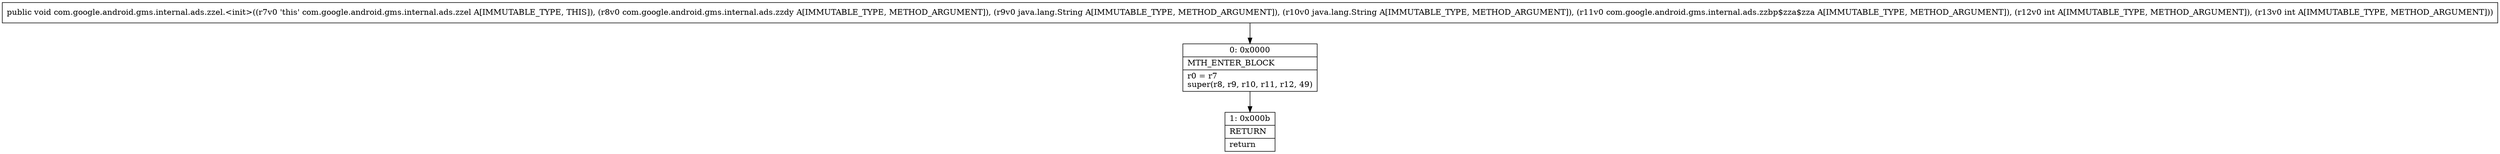 digraph "CFG forcom.google.android.gms.internal.ads.zzel.\<init\>(Lcom\/google\/android\/gms\/internal\/ads\/zzdy;Ljava\/lang\/String;Ljava\/lang\/String;Lcom\/google\/android\/gms\/internal\/ads\/zzbp$zza$zza;II)V" {
Node_0 [shape=record,label="{0\:\ 0x0000|MTH_ENTER_BLOCK\l|r0 = r7\lsuper(r8, r9, r10, r11, r12, 49)\l}"];
Node_1 [shape=record,label="{1\:\ 0x000b|RETURN\l|return\l}"];
MethodNode[shape=record,label="{public void com.google.android.gms.internal.ads.zzel.\<init\>((r7v0 'this' com.google.android.gms.internal.ads.zzel A[IMMUTABLE_TYPE, THIS]), (r8v0 com.google.android.gms.internal.ads.zzdy A[IMMUTABLE_TYPE, METHOD_ARGUMENT]), (r9v0 java.lang.String A[IMMUTABLE_TYPE, METHOD_ARGUMENT]), (r10v0 java.lang.String A[IMMUTABLE_TYPE, METHOD_ARGUMENT]), (r11v0 com.google.android.gms.internal.ads.zzbp$zza$zza A[IMMUTABLE_TYPE, METHOD_ARGUMENT]), (r12v0 int A[IMMUTABLE_TYPE, METHOD_ARGUMENT]), (r13v0 int A[IMMUTABLE_TYPE, METHOD_ARGUMENT])) }"];
MethodNode -> Node_0;
Node_0 -> Node_1;
}


